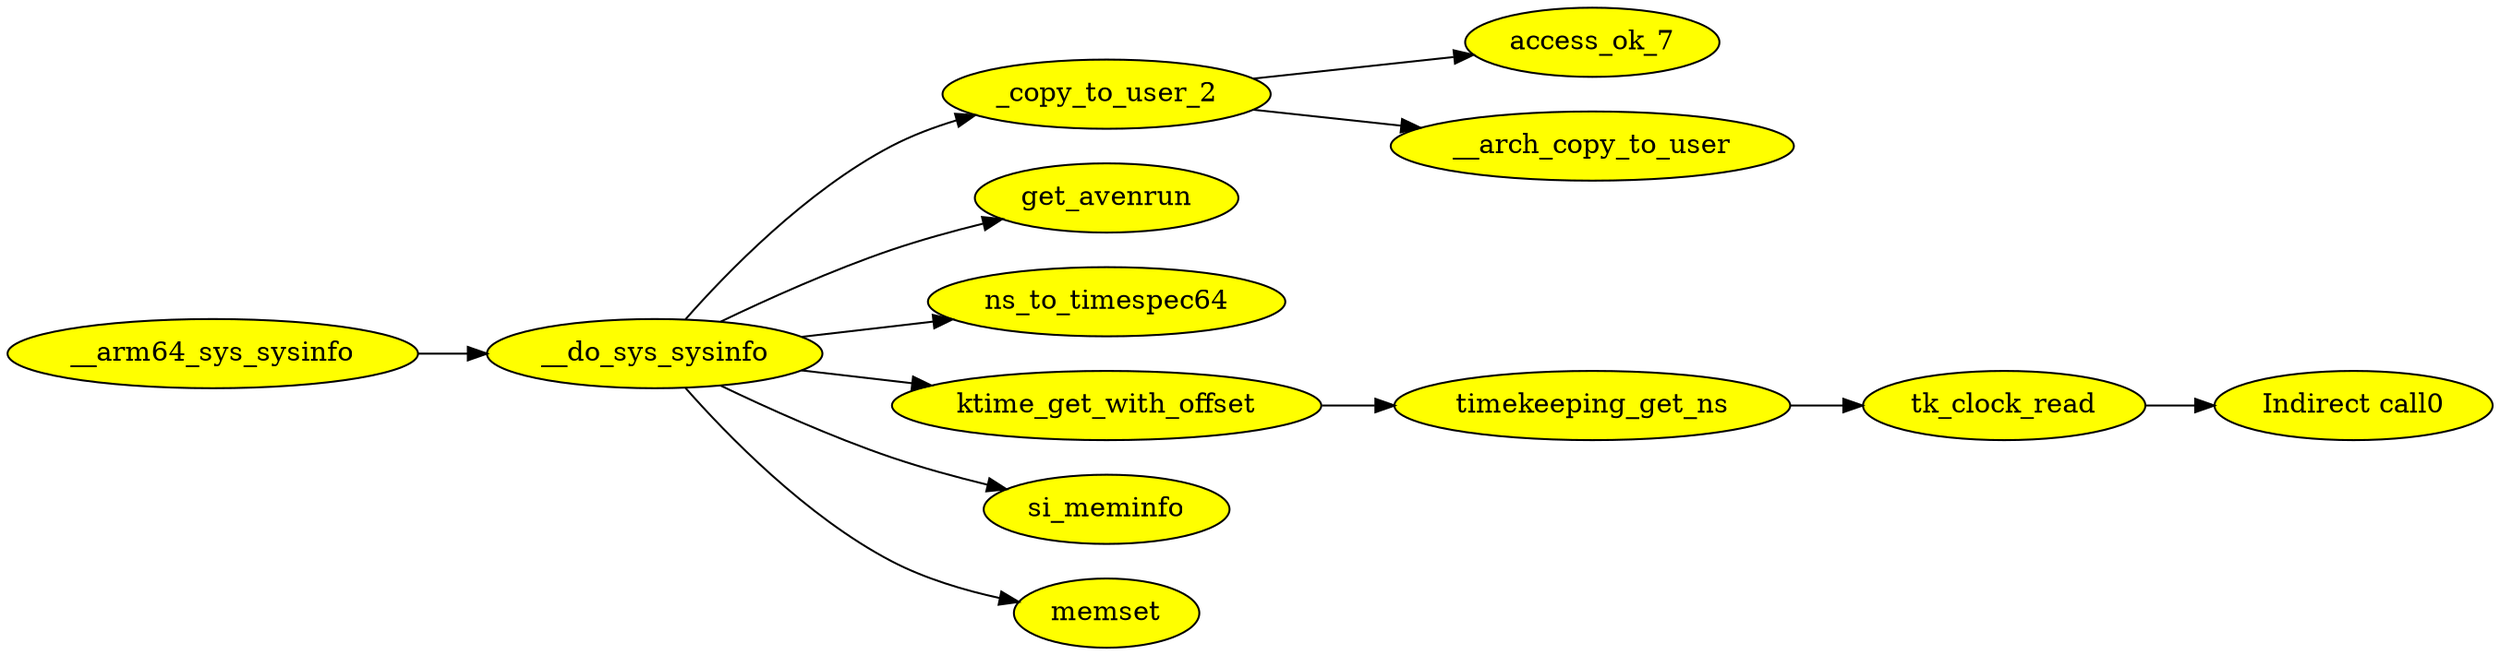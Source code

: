 digraph G {
rankdir=LR; node [style=filled fillcolor=yellow]
"__arm64_sys_sysinfo"->"__do_sys_sysinfo" [ edgeid = "1"]; 
"__do_sys_sysinfo"->"_copy_to_user_2" [ edgeid = "2"]; 
"_copy_to_user_2"->"access_ok_7" [ edgeid = "3"]; 
"_copy_to_user_2"->"__arch_copy_to_user" [ edgeid = "4"]; 
"__do_sys_sysinfo"->"get_avenrun" [ edgeid = "5"]; 
"__do_sys_sysinfo"->"ns_to_timespec64" [ edgeid = "6"]; 
"__do_sys_sysinfo"->"ktime_get_with_offset" [ edgeid = "7"]; 
"ktime_get_with_offset"->"timekeeping_get_ns" [ edgeid = "8"]; 
"timekeeping_get_ns"->"tk_clock_read" [ edgeid = "9"]; 
"tk_clock_read"->"Indirect call0" [ edgeid = "10"]; 
"__do_sys_sysinfo"->"si_meminfo" [ edgeid = "11"]; 
"__do_sys_sysinfo"->"memset" [ edgeid = "12"]; 
}
